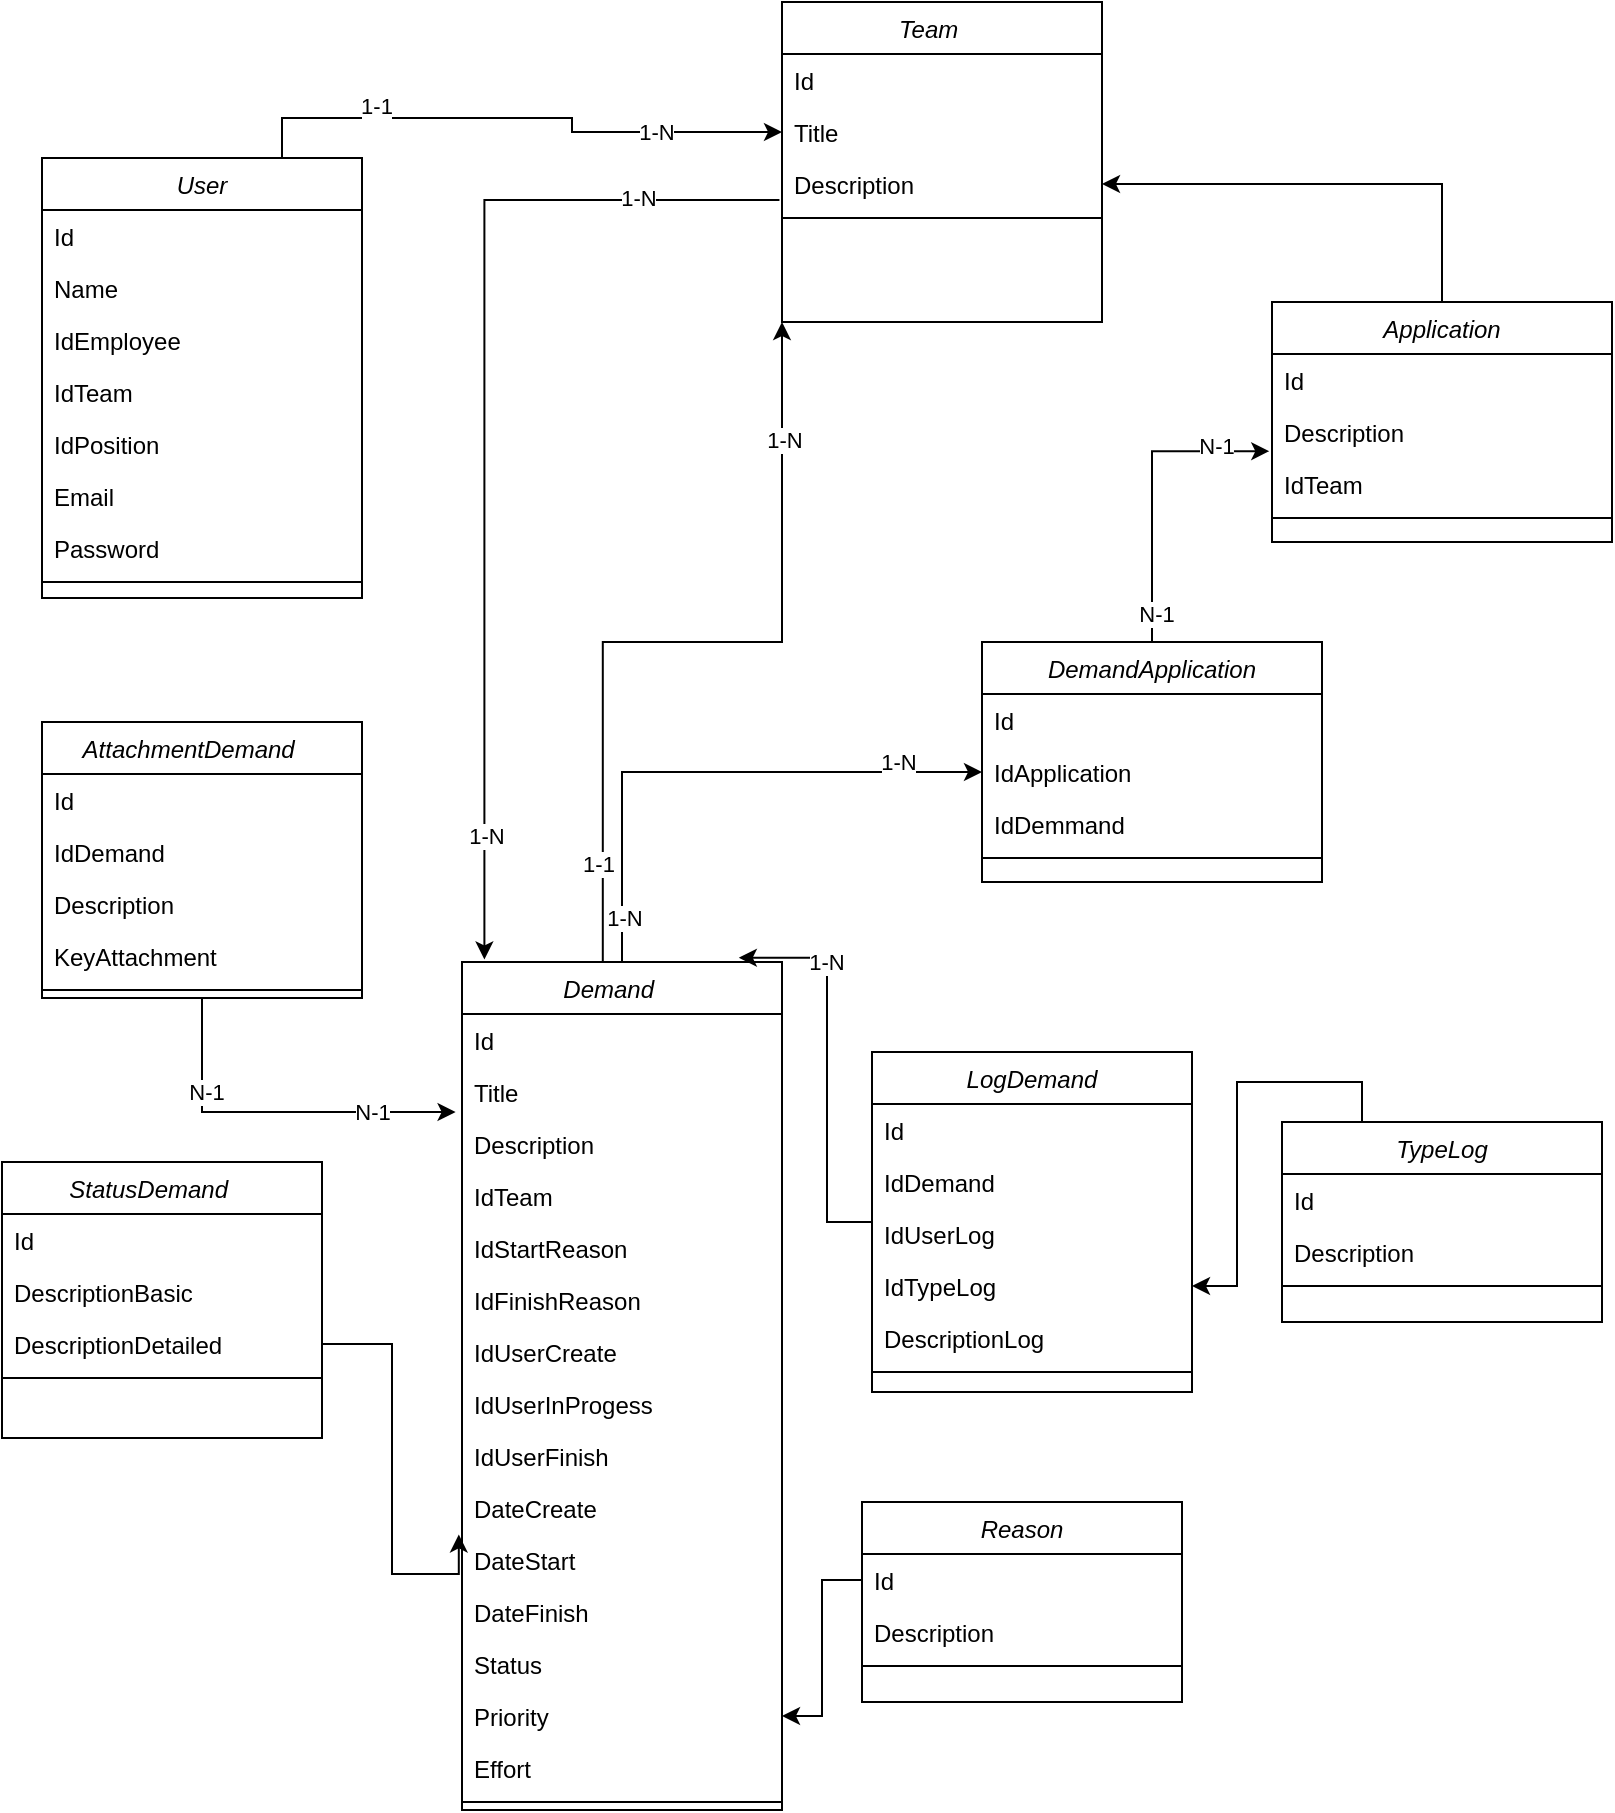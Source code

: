 <mxfile version="26.0.11">
  <diagram id="C5RBs43oDa-KdzZeNtuy" name="Page-1">
    <mxGraphModel dx="1050" dy="1691" grid="1" gridSize="10" guides="1" tooltips="1" connect="1" arrows="1" fold="1" page="1" pageScale="1" pageWidth="827" pageHeight="1169" math="0" shadow="0">
      <root>
        <mxCell id="WIyWlLk6GJQsqaUBKTNV-0" />
        <mxCell id="WIyWlLk6GJQsqaUBKTNV-1" parent="WIyWlLk6GJQsqaUBKTNV-0" />
        <mxCell id="vzSwHbuH826sEkzW75tf-67" style="edgeStyle=orthogonalEdgeStyle;rounded=0;orthogonalLoop=1;jettySize=auto;html=1;exitX=0.44;exitY=0.011;exitDx=0;exitDy=0;exitPerimeter=0;entryX=0;entryY=1;entryDx=0;entryDy=0;" parent="WIyWlLk6GJQsqaUBKTNV-1" source="zkfFHV4jXpPFQw0GAbJ--0" target="vzSwHbuH826sEkzW75tf-47" edge="1">
          <mxGeometry relative="1" as="geometry">
            <mxPoint x="400" y="-260" as="targetPoint" />
            <mxPoint x="250" y="10" as="sourcePoint" />
          </mxGeometry>
        </mxCell>
        <mxCell id="vzSwHbuH826sEkzW75tf-68" value="1-1" style="edgeLabel;html=1;align=center;verticalAlign=middle;resizable=0;points=[];" parent="vzSwHbuH826sEkzW75tf-67" vertex="1" connectable="0">
          <mxGeometry x="-0.741" y="3" relative="1" as="geometry">
            <mxPoint as="offset" />
          </mxGeometry>
        </mxCell>
        <mxCell id="vzSwHbuH826sEkzW75tf-70" value="1-N" style="edgeLabel;html=1;align=center;verticalAlign=middle;resizable=0;points=[];" parent="vzSwHbuH826sEkzW75tf-67" vertex="1" connectable="0">
          <mxGeometry x="0.718" y="-1" relative="1" as="geometry">
            <mxPoint as="offset" />
          </mxGeometry>
        </mxCell>
        <mxCell id="vzSwHbuH826sEkzW75tf-113" style="edgeStyle=orthogonalEdgeStyle;rounded=0;orthogonalLoop=1;jettySize=auto;html=1;entryX=0;entryY=0.5;entryDx=0;entryDy=0;" parent="WIyWlLk6GJQsqaUBKTNV-1" source="zkfFHV4jXpPFQw0GAbJ--0" target="vzSwHbuH826sEkzW75tf-110" edge="1">
          <mxGeometry relative="1" as="geometry" />
        </mxCell>
        <mxCell id="vzSwHbuH826sEkzW75tf-114" value="1-N" style="edgeLabel;html=1;align=center;verticalAlign=middle;resizable=0;points=[];" parent="vzSwHbuH826sEkzW75tf-113" vertex="1" connectable="0">
          <mxGeometry x="0.695" y="5" relative="1" as="geometry">
            <mxPoint as="offset" />
          </mxGeometry>
        </mxCell>
        <mxCell id="vzSwHbuH826sEkzW75tf-115" value="1-N" style="edgeLabel;html=1;align=center;verticalAlign=middle;resizable=0;points=[];" parent="vzSwHbuH826sEkzW75tf-113" vertex="1" connectable="0">
          <mxGeometry x="-0.835" y="-1" relative="1" as="geometry">
            <mxPoint as="offset" />
          </mxGeometry>
        </mxCell>
        <mxCell id="zkfFHV4jXpPFQw0GAbJ--0" value="Demand    " style="swimlane;fontStyle=2;align=center;verticalAlign=top;childLayout=stackLayout;horizontal=1;startSize=26;horizontalStack=0;resizeParent=1;resizeLast=0;collapsible=1;marginBottom=0;rounded=0;shadow=0;strokeWidth=1;" parent="WIyWlLk6GJQsqaUBKTNV-1" vertex="1">
          <mxGeometry x="240" y="90" width="160" height="424" as="geometry">
            <mxRectangle x="20" y="40" width="160" height="26" as="alternateBounds" />
          </mxGeometry>
        </mxCell>
        <mxCell id="zkfFHV4jXpPFQw0GAbJ--1" value="Id" style="text;align=left;verticalAlign=top;spacingLeft=4;spacingRight=4;overflow=hidden;rotatable=0;points=[[0,0.5],[1,0.5]];portConstraint=eastwest;" parent="zkfFHV4jXpPFQw0GAbJ--0" vertex="1">
          <mxGeometry y="26" width="160" height="26" as="geometry" />
        </mxCell>
        <mxCell id="zkfFHV4jXpPFQw0GAbJ--2" value="Title" style="text;align=left;verticalAlign=top;spacingLeft=4;spacingRight=4;overflow=hidden;rotatable=0;points=[[0,0.5],[1,0.5]];portConstraint=eastwest;rounded=0;shadow=0;html=0;" parent="zkfFHV4jXpPFQw0GAbJ--0" vertex="1">
          <mxGeometry y="52" width="160" height="26" as="geometry" />
        </mxCell>
        <mxCell id="vzSwHbuH826sEkzW75tf-3" value="Description" style="text;align=left;verticalAlign=top;spacingLeft=4;spacingRight=4;overflow=hidden;rotatable=0;points=[[0,0.5],[1,0.5]];portConstraint=eastwest;" parent="zkfFHV4jXpPFQw0GAbJ--0" vertex="1">
          <mxGeometry y="78" width="160" height="26" as="geometry" />
        </mxCell>
        <mxCell id="vzSwHbuH826sEkzW75tf-66" value="IdTeam" style="text;align=left;verticalAlign=top;spacingLeft=4;spacingRight=4;overflow=hidden;rotatable=0;points=[[0,0.5],[1,0.5]];portConstraint=eastwest;" parent="zkfFHV4jXpPFQw0GAbJ--0" vertex="1">
          <mxGeometry y="104" width="160" height="26" as="geometry" />
        </mxCell>
        <mxCell id="vzSwHbuH826sEkzW75tf-97" value="IdStartReason&#xa;" style="text;align=left;verticalAlign=top;spacingLeft=4;spacingRight=4;overflow=hidden;rotatable=0;points=[[0,0.5],[1,0.5]];portConstraint=eastwest;" parent="zkfFHV4jXpPFQw0GAbJ--0" vertex="1">
          <mxGeometry y="130" width="160" height="26" as="geometry" />
        </mxCell>
        <mxCell id="vzSwHbuH826sEkzW75tf-99" value="IdFinishReason&#xa;&#xa;" style="text;align=left;verticalAlign=top;spacingLeft=4;spacingRight=4;overflow=hidden;rotatable=0;points=[[0,0.5],[1,0.5]];portConstraint=eastwest;" parent="zkfFHV4jXpPFQw0GAbJ--0" vertex="1">
          <mxGeometry y="156" width="160" height="26" as="geometry" />
        </mxCell>
        <mxCell id="vzSwHbuH826sEkzW75tf-12" value="IdUserCreate" style="text;align=left;verticalAlign=top;spacingLeft=4;spacingRight=4;overflow=hidden;rotatable=0;points=[[0,0.5],[1,0.5]];portConstraint=eastwest;rounded=0;shadow=0;html=0;" parent="zkfFHV4jXpPFQw0GAbJ--0" vertex="1">
          <mxGeometry y="182" width="160" height="26" as="geometry" />
        </mxCell>
        <mxCell id="vzSwHbuH826sEkzW75tf-14" value="IdUserInProgess    " style="text;align=left;verticalAlign=top;spacingLeft=4;spacingRight=4;overflow=hidden;rotatable=0;points=[[0,0.5],[1,0.5]];portConstraint=eastwest;rounded=0;shadow=0;html=0;" parent="zkfFHV4jXpPFQw0GAbJ--0" vertex="1">
          <mxGeometry y="208" width="160" height="26" as="geometry" />
        </mxCell>
        <mxCell id="vzSwHbuH826sEkzW75tf-13" value="IdUserFinish&#xa;    &#xa;" style="text;align=left;verticalAlign=top;spacingLeft=4;spacingRight=4;overflow=hidden;rotatable=0;points=[[0,0.5],[1,0.5]];portConstraint=eastwest;rounded=0;shadow=0;html=0;" parent="zkfFHV4jXpPFQw0GAbJ--0" vertex="1">
          <mxGeometry y="234" width="160" height="26" as="geometry" />
        </mxCell>
        <mxCell id="zkfFHV4jXpPFQw0GAbJ--3" value="DateCreate    " style="text;align=left;verticalAlign=top;spacingLeft=4;spacingRight=4;overflow=hidden;rotatable=0;points=[[0,0.5],[1,0.5]];portConstraint=eastwest;rounded=0;shadow=0;html=0;" parent="zkfFHV4jXpPFQw0GAbJ--0" vertex="1">
          <mxGeometry y="260" width="160" height="26" as="geometry" />
        </mxCell>
        <mxCell id="vzSwHbuH826sEkzW75tf-100" value="DateStart" style="text;align=left;verticalAlign=top;spacingLeft=4;spacingRight=4;overflow=hidden;rotatable=0;points=[[0,0.5],[1,0.5]];portConstraint=eastwest;rounded=0;shadow=0;html=0;" parent="zkfFHV4jXpPFQw0GAbJ--0" vertex="1">
          <mxGeometry y="286" width="160" height="26" as="geometry" />
        </mxCell>
        <mxCell id="zkfFHV4jXpPFQw0GAbJ--5" value="DateFinish    " style="text;align=left;verticalAlign=top;spacingLeft=4;spacingRight=4;overflow=hidden;rotatable=0;points=[[0,0.5],[1,0.5]];portConstraint=eastwest;" parent="zkfFHV4jXpPFQw0GAbJ--0" vertex="1">
          <mxGeometry y="312" width="160" height="26" as="geometry" />
        </mxCell>
        <mxCell id="vzSwHbuH826sEkzW75tf-2" value="Status" style="text;align=left;verticalAlign=top;spacingLeft=4;spacingRight=4;overflow=hidden;rotatable=0;points=[[0,0.5],[1,0.5]];portConstraint=eastwest;" parent="zkfFHV4jXpPFQw0GAbJ--0" vertex="1">
          <mxGeometry y="338" width="160" height="26" as="geometry" />
        </mxCell>
        <mxCell id="vzSwHbuH826sEkzW75tf-46" value="Priority" style="text;align=left;verticalAlign=top;spacingLeft=4;spacingRight=4;overflow=hidden;rotatable=0;points=[[0,0.5],[1,0.5]];portConstraint=eastwest;" parent="zkfFHV4jXpPFQw0GAbJ--0" vertex="1">
          <mxGeometry y="364" width="160" height="26" as="geometry" />
        </mxCell>
        <mxCell id="vzSwHbuH826sEkzW75tf-101" value="Effort    " style="text;align=left;verticalAlign=top;spacingLeft=4;spacingRight=4;overflow=hidden;rotatable=0;points=[[0,0.5],[1,0.5]];portConstraint=eastwest;" parent="zkfFHV4jXpPFQw0GAbJ--0" vertex="1">
          <mxGeometry y="390" width="160" height="26" as="geometry" />
        </mxCell>
        <mxCell id="zkfFHV4jXpPFQw0GAbJ--4" value="" style="line;html=1;strokeWidth=1;align=left;verticalAlign=middle;spacingTop=-1;spacingLeft=3;spacingRight=3;rotatable=0;labelPosition=right;points=[];portConstraint=eastwest;" parent="zkfFHV4jXpPFQw0GAbJ--0" vertex="1">
          <mxGeometry y="416" width="160" height="8" as="geometry" />
        </mxCell>
        <mxCell id="vzSwHbuH826sEkzW75tf-60" style="edgeStyle=orthogonalEdgeStyle;rounded=0;orthogonalLoop=1;jettySize=auto;html=1;exitX=0.75;exitY=0;exitDx=0;exitDy=0;entryX=0;entryY=0.5;entryDx=0;entryDy=0;" parent="WIyWlLk6GJQsqaUBKTNV-1" source="vzSwHbuH826sEkzW75tf-4" target="vzSwHbuH826sEkzW75tf-49" edge="1">
          <mxGeometry relative="1" as="geometry">
            <mxPoint x="430" y="-280" as="targetPoint" />
          </mxGeometry>
        </mxCell>
        <mxCell id="vzSwHbuH826sEkzW75tf-61" value="1-1&lt;div&gt;&lt;br&gt;&lt;/div&gt;" style="edgeLabel;html=1;align=center;verticalAlign=middle;resizable=0;points=[];" parent="vzSwHbuH826sEkzW75tf-60" vertex="1" connectable="0">
          <mxGeometry x="-0.526" y="-1" relative="1" as="geometry">
            <mxPoint x="1" as="offset" />
          </mxGeometry>
        </mxCell>
        <mxCell id="vzSwHbuH826sEkzW75tf-64" value="1&lt;span style=&quot;background-color: light-dark(#ffffff, var(--ge-dark-color, #121212)); color: light-dark(rgb(0, 0, 0), rgb(255, 255, 255));&quot;&gt;-N&lt;/span&gt;" style="edgeLabel;html=1;align=center;verticalAlign=middle;resizable=0;points=[];" parent="vzSwHbuH826sEkzW75tf-60" vertex="1" connectable="0">
          <mxGeometry x="0.544" relative="1" as="geometry">
            <mxPoint as="offset" />
          </mxGeometry>
        </mxCell>
        <mxCell id="vzSwHbuH826sEkzW75tf-4" value="User" style="swimlane;fontStyle=2;align=center;verticalAlign=top;childLayout=stackLayout;horizontal=1;startSize=26;horizontalStack=0;resizeParent=1;resizeLast=0;collapsible=1;marginBottom=0;rounded=0;shadow=0;strokeWidth=1;" parent="WIyWlLk6GJQsqaUBKTNV-1" vertex="1">
          <mxGeometry x="30" y="-312" width="160" height="220" as="geometry">
            <mxRectangle x="20" y="40" width="160" height="26" as="alternateBounds" />
          </mxGeometry>
        </mxCell>
        <mxCell id="vzSwHbuH826sEkzW75tf-5" value="Id" style="text;align=left;verticalAlign=top;spacingLeft=4;spacingRight=4;overflow=hidden;rotatable=0;points=[[0,0.5],[1,0.5]];portConstraint=eastwest;" parent="vzSwHbuH826sEkzW75tf-4" vertex="1">
          <mxGeometry y="26" width="160" height="26" as="geometry" />
        </mxCell>
        <mxCell id="vzSwHbuH826sEkzW75tf-6" value="Name" style="text;align=left;verticalAlign=top;spacingLeft=4;spacingRight=4;overflow=hidden;rotatable=0;points=[[0,0.5],[1,0.5]];portConstraint=eastwest;rounded=0;shadow=0;html=0;" parent="vzSwHbuH826sEkzW75tf-4" vertex="1">
          <mxGeometry y="52" width="160" height="26" as="geometry" />
        </mxCell>
        <mxCell id="vzSwHbuH826sEkzW75tf-7" value="IdEmployee" style="text;align=left;verticalAlign=top;spacingLeft=4;spacingRight=4;overflow=hidden;rotatable=0;points=[[0,0.5],[1,0.5]];portConstraint=eastwest;rounded=0;shadow=0;html=0;" parent="vzSwHbuH826sEkzW75tf-4" vertex="1">
          <mxGeometry y="78" width="160" height="26" as="geometry" />
        </mxCell>
        <mxCell id="vzSwHbuH826sEkzW75tf-59" value="IdTeam    " style="text;align=left;verticalAlign=top;spacingLeft=4;spacingRight=4;overflow=hidden;rotatable=0;points=[[0,0.5],[1,0.5]];portConstraint=eastwest;rounded=0;shadow=0;html=0;" parent="vzSwHbuH826sEkzW75tf-4" vertex="1">
          <mxGeometry y="104" width="160" height="26" as="geometry" />
        </mxCell>
        <mxCell id="vzSwHbuH826sEkzW75tf-8" value="IdPosition    " style="text;align=left;verticalAlign=top;spacingLeft=4;spacingRight=4;overflow=hidden;rotatable=0;points=[[0,0.5],[1,0.5]];portConstraint=eastwest;" parent="vzSwHbuH826sEkzW75tf-4" vertex="1">
          <mxGeometry y="130" width="160" height="26" as="geometry" />
        </mxCell>
        <mxCell id="vzSwHbuH826sEkzW75tf-9" value="Email    " style="text;align=left;verticalAlign=top;spacingLeft=4;spacingRight=4;overflow=hidden;rotatable=0;points=[[0,0.5],[1,0.5]];portConstraint=eastwest;" parent="vzSwHbuH826sEkzW75tf-4" vertex="1">
          <mxGeometry y="156" width="160" height="26" as="geometry" />
        </mxCell>
        <mxCell id="vzSwHbuH826sEkzW75tf-10" value="Password" style="text;align=left;verticalAlign=top;spacingLeft=4;spacingRight=4;overflow=hidden;rotatable=0;points=[[0,0.5],[1,0.5]];portConstraint=eastwest;" parent="vzSwHbuH826sEkzW75tf-4" vertex="1">
          <mxGeometry y="182" width="160" height="26" as="geometry" />
        </mxCell>
        <mxCell id="vzSwHbuH826sEkzW75tf-11" value="" style="line;html=1;strokeWidth=1;align=left;verticalAlign=middle;spacingTop=-1;spacingLeft=3;spacingRight=3;rotatable=0;labelPosition=right;points=[];portConstraint=eastwest;" parent="vzSwHbuH826sEkzW75tf-4" vertex="1">
          <mxGeometry y="208" width="160" height="8" as="geometry" />
        </mxCell>
        <mxCell id="vzSwHbuH826sEkzW75tf-20" value="LogDemand&#xa;" style="swimlane;fontStyle=2;align=center;verticalAlign=top;childLayout=stackLayout;horizontal=1;startSize=26;horizontalStack=0;resizeParent=1;resizeLast=0;collapsible=1;marginBottom=0;rounded=0;shadow=0;strokeWidth=1;" parent="WIyWlLk6GJQsqaUBKTNV-1" vertex="1">
          <mxGeometry x="445" y="135" width="160" height="170" as="geometry">
            <mxRectangle x="20" y="40" width="160" height="26" as="alternateBounds" />
          </mxGeometry>
        </mxCell>
        <mxCell id="vzSwHbuH826sEkzW75tf-21" value="Id" style="text;align=left;verticalAlign=top;spacingLeft=4;spacingRight=4;overflow=hidden;rotatable=0;points=[[0,0.5],[1,0.5]];portConstraint=eastwest;" parent="vzSwHbuH826sEkzW75tf-20" vertex="1">
          <mxGeometry y="26" width="160" height="26" as="geometry" />
        </mxCell>
        <mxCell id="vzSwHbuH826sEkzW75tf-22" value="IdDemand&#xa;" style="text;align=left;verticalAlign=top;spacingLeft=4;spacingRight=4;overflow=hidden;rotatable=0;points=[[0,0.5],[1,0.5]];portConstraint=eastwest;rounded=0;shadow=0;html=0;" parent="vzSwHbuH826sEkzW75tf-20" vertex="1">
          <mxGeometry y="52" width="160" height="26" as="geometry" />
        </mxCell>
        <mxCell id="vzSwHbuH826sEkzW75tf-24" value="IdUserLog    &#xa;" style="text;align=left;verticalAlign=top;spacingLeft=4;spacingRight=4;overflow=hidden;rotatable=0;points=[[0,0.5],[1,0.5]];portConstraint=eastwest;rounded=0;shadow=0;html=0;" parent="vzSwHbuH826sEkzW75tf-20" vertex="1">
          <mxGeometry y="78" width="160" height="26" as="geometry" />
        </mxCell>
        <mxCell id="vzSwHbuH826sEkzW75tf-25" value="IdTypeLog    " style="text;align=left;verticalAlign=top;spacingLeft=4;spacingRight=4;overflow=hidden;rotatable=0;points=[[0,0.5],[1,0.5]];portConstraint=eastwest;rounded=0;shadow=0;html=0;" parent="vzSwHbuH826sEkzW75tf-20" vertex="1">
          <mxGeometry y="104" width="160" height="26" as="geometry" />
        </mxCell>
        <mxCell id="vzSwHbuH826sEkzW75tf-26" value="DescriptionLog&#xa;    &#xa;" style="text;align=left;verticalAlign=top;spacingLeft=4;spacingRight=4;overflow=hidden;rotatable=0;points=[[0,0.5],[1,0.5]];portConstraint=eastwest;rounded=0;shadow=0;html=0;" parent="vzSwHbuH826sEkzW75tf-20" vertex="1">
          <mxGeometry y="130" width="160" height="26" as="geometry" />
        </mxCell>
        <mxCell id="vzSwHbuH826sEkzW75tf-30" value="" style="line;html=1;strokeWidth=1;align=left;verticalAlign=middle;spacingTop=-1;spacingLeft=3;spacingRight=3;rotatable=0;labelPosition=right;points=[];portConstraint=eastwest;" parent="vzSwHbuH826sEkzW75tf-20" vertex="1">
          <mxGeometry y="156" width="160" height="8" as="geometry" />
        </mxCell>
        <mxCell id="vzSwHbuH826sEkzW75tf-33" style="edgeStyle=orthogonalEdgeStyle;rounded=0;orthogonalLoop=1;jettySize=auto;html=1;entryX=0.865;entryY=-0.005;entryDx=0;entryDy=0;entryPerimeter=0;" parent="WIyWlLk6GJQsqaUBKTNV-1" source="vzSwHbuH826sEkzW75tf-20" target="zkfFHV4jXpPFQw0GAbJ--0" edge="1">
          <mxGeometry relative="1" as="geometry" />
        </mxCell>
        <mxCell id="vzSwHbuH826sEkzW75tf-34" value="1-N" style="edgeLabel;html=1;align=center;verticalAlign=middle;resizable=0;points=[];" parent="vzSwHbuH826sEkzW75tf-33" vertex="1" connectable="0">
          <mxGeometry x="0.573" y="2" relative="1" as="geometry">
            <mxPoint x="1" as="offset" />
          </mxGeometry>
        </mxCell>
        <mxCell id="vzSwHbuH826sEkzW75tf-45" style="edgeStyle=orthogonalEdgeStyle;rounded=0;orthogonalLoop=1;jettySize=auto;html=1;exitX=0.25;exitY=0;exitDx=0;exitDy=0;entryX=1;entryY=0.5;entryDx=0;entryDy=0;" parent="WIyWlLk6GJQsqaUBKTNV-1" source="vzSwHbuH826sEkzW75tf-35" target="vzSwHbuH826sEkzW75tf-25" edge="1">
          <mxGeometry relative="1" as="geometry" />
        </mxCell>
        <mxCell id="vzSwHbuH826sEkzW75tf-35" value="TypeLog&#xa;&#xa;" style="swimlane;fontStyle=2;align=center;verticalAlign=top;childLayout=stackLayout;horizontal=1;startSize=26;horizontalStack=0;resizeParent=1;resizeLast=0;collapsible=1;marginBottom=0;rounded=0;shadow=0;strokeWidth=1;" parent="WIyWlLk6GJQsqaUBKTNV-1" vertex="1">
          <mxGeometry x="650" y="170" width="160" height="100" as="geometry">
            <mxRectangle x="20" y="40" width="160" height="26" as="alternateBounds" />
          </mxGeometry>
        </mxCell>
        <mxCell id="vzSwHbuH826sEkzW75tf-36" value="Id" style="text;align=left;verticalAlign=top;spacingLeft=4;spacingRight=4;overflow=hidden;rotatable=0;points=[[0,0.5],[1,0.5]];portConstraint=eastwest;" parent="vzSwHbuH826sEkzW75tf-35" vertex="1">
          <mxGeometry y="26" width="160" height="26" as="geometry" />
        </mxCell>
        <mxCell id="vzSwHbuH826sEkzW75tf-37" value="Description" style="text;align=left;verticalAlign=top;spacingLeft=4;spacingRight=4;overflow=hidden;rotatable=0;points=[[0,0.5],[1,0.5]];portConstraint=eastwest;rounded=0;shadow=0;html=0;" parent="vzSwHbuH826sEkzW75tf-35" vertex="1">
          <mxGeometry y="52" width="160" height="26" as="geometry" />
        </mxCell>
        <mxCell id="vzSwHbuH826sEkzW75tf-41" value="" style="line;html=1;strokeWidth=1;align=left;verticalAlign=middle;spacingTop=-1;spacingLeft=3;spacingRight=3;rotatable=0;labelPosition=right;points=[];portConstraint=eastwest;" parent="vzSwHbuH826sEkzW75tf-35" vertex="1">
          <mxGeometry y="78" width="160" height="8" as="geometry" />
        </mxCell>
        <mxCell id="vzSwHbuH826sEkzW75tf-47" value="Team    " style="swimlane;fontStyle=2;align=center;verticalAlign=top;childLayout=stackLayout;horizontal=1;startSize=26;horizontalStack=0;resizeParent=1;resizeLast=0;collapsible=1;marginBottom=0;rounded=0;shadow=0;strokeWidth=1;" parent="WIyWlLk6GJQsqaUBKTNV-1" vertex="1">
          <mxGeometry x="400" y="-390" width="160" height="160" as="geometry">
            <mxRectangle x="20" y="40" width="160" height="26" as="alternateBounds" />
          </mxGeometry>
        </mxCell>
        <mxCell id="vzSwHbuH826sEkzW75tf-48" value="Id" style="text;align=left;verticalAlign=top;spacingLeft=4;spacingRight=4;overflow=hidden;rotatable=0;points=[[0,0.5],[1,0.5]];portConstraint=eastwest;" parent="vzSwHbuH826sEkzW75tf-47" vertex="1">
          <mxGeometry y="26" width="160" height="26" as="geometry" />
        </mxCell>
        <mxCell id="vzSwHbuH826sEkzW75tf-49" value="Title" style="text;align=left;verticalAlign=top;spacingLeft=4;spacingRight=4;overflow=hidden;rotatable=0;points=[[0,0.5],[1,0.5]];portConstraint=eastwest;rounded=0;shadow=0;html=0;" parent="vzSwHbuH826sEkzW75tf-47" vertex="1">
          <mxGeometry y="52" width="160" height="26" as="geometry" />
        </mxCell>
        <mxCell id="vzSwHbuH826sEkzW75tf-50" value="Description" style="text;align=left;verticalAlign=top;spacingLeft=4;spacingRight=4;overflow=hidden;rotatable=0;points=[[0,0.5],[1,0.5]];portConstraint=eastwest;" parent="vzSwHbuH826sEkzW75tf-47" vertex="1">
          <mxGeometry y="78" width="160" height="26" as="geometry" />
        </mxCell>
        <mxCell id="vzSwHbuH826sEkzW75tf-58" value="" style="line;html=1;strokeWidth=1;align=left;verticalAlign=middle;spacingTop=-1;spacingLeft=3;spacingRight=3;rotatable=0;labelPosition=right;points=[];portConstraint=eastwest;" parent="vzSwHbuH826sEkzW75tf-47" vertex="1">
          <mxGeometry y="104" width="160" height="8" as="geometry" />
        </mxCell>
        <mxCell id="vzSwHbuH826sEkzW75tf-75" value="AttachmentDemand    " style="swimlane;fontStyle=2;align=center;verticalAlign=top;childLayout=stackLayout;horizontal=1;startSize=26;horizontalStack=0;resizeParent=1;resizeLast=0;collapsible=1;marginBottom=0;rounded=0;shadow=0;strokeWidth=1;" parent="WIyWlLk6GJQsqaUBKTNV-1" vertex="1">
          <mxGeometry x="30" y="-30" width="160" height="138" as="geometry">
            <mxRectangle x="20" y="40" width="160" height="26" as="alternateBounds" />
          </mxGeometry>
        </mxCell>
        <mxCell id="vzSwHbuH826sEkzW75tf-76" value="Id" style="text;align=left;verticalAlign=top;spacingLeft=4;spacingRight=4;overflow=hidden;rotatable=0;points=[[0,0.5],[1,0.5]];portConstraint=eastwest;" parent="vzSwHbuH826sEkzW75tf-75" vertex="1">
          <mxGeometry y="26" width="160" height="26" as="geometry" />
        </mxCell>
        <mxCell id="vzSwHbuH826sEkzW75tf-80" value="IdDemand&#xa;" style="text;align=left;verticalAlign=top;spacingLeft=4;spacingRight=4;overflow=hidden;rotatable=0;points=[[0,0.5],[1,0.5]];portConstraint=eastwest;rounded=0;shadow=0;html=0;" parent="vzSwHbuH826sEkzW75tf-75" vertex="1">
          <mxGeometry y="52" width="160" height="26" as="geometry" />
        </mxCell>
        <mxCell id="vzSwHbuH826sEkzW75tf-77" value="Description" style="text;align=left;verticalAlign=top;spacingLeft=4;spacingRight=4;overflow=hidden;rotatable=0;points=[[0,0.5],[1,0.5]];portConstraint=eastwest;rounded=0;shadow=0;html=0;" parent="vzSwHbuH826sEkzW75tf-75" vertex="1">
          <mxGeometry y="78" width="160" height="26" as="geometry" />
        </mxCell>
        <mxCell id="vzSwHbuH826sEkzW75tf-79" value="KeyAttachment" style="text;align=left;verticalAlign=top;spacingLeft=4;spacingRight=4;overflow=hidden;rotatable=0;points=[[0,0.5],[1,0.5]];portConstraint=eastwest;rounded=0;shadow=0;html=0;" parent="vzSwHbuH826sEkzW75tf-75" vertex="1">
          <mxGeometry y="104" width="160" height="26" as="geometry" />
        </mxCell>
        <mxCell id="vzSwHbuH826sEkzW75tf-78" value="" style="line;html=1;strokeWidth=1;align=left;verticalAlign=middle;spacingTop=-1;spacingLeft=3;spacingRight=3;rotatable=0;labelPosition=right;points=[];portConstraint=eastwest;" parent="vzSwHbuH826sEkzW75tf-75" vertex="1">
          <mxGeometry y="130" width="160" height="8" as="geometry" />
        </mxCell>
        <mxCell id="vzSwHbuH826sEkzW75tf-81" style="edgeStyle=orthogonalEdgeStyle;rounded=0;orthogonalLoop=1;jettySize=auto;html=1;entryX=-0.02;entryY=-0.115;entryDx=0;entryDy=0;entryPerimeter=0;" parent="WIyWlLk6GJQsqaUBKTNV-1" source="vzSwHbuH826sEkzW75tf-75" target="vzSwHbuH826sEkzW75tf-3" edge="1">
          <mxGeometry relative="1" as="geometry" />
        </mxCell>
        <mxCell id="vzSwHbuH826sEkzW75tf-83" value="N-1" style="edgeLabel;html=1;align=center;verticalAlign=middle;resizable=0;points=[];" parent="vzSwHbuH826sEkzW75tf-81" vertex="1" connectable="0">
          <mxGeometry x="-0.488" y="2" relative="1" as="geometry">
            <mxPoint as="offset" />
          </mxGeometry>
        </mxCell>
        <mxCell id="vzSwHbuH826sEkzW75tf-84" value="N&lt;span style=&quot;background-color: light-dark(#ffffff, var(--ge-dark-color, #121212)); color: light-dark(rgb(0, 0, 0), rgb(255, 255, 255));&quot;&gt;-1&lt;/span&gt;" style="edgeLabel;html=1;align=center;verticalAlign=middle;resizable=0;points=[];" parent="vzSwHbuH826sEkzW75tf-81" vertex="1" connectable="0">
          <mxGeometry x="0.542" relative="1" as="geometry">
            <mxPoint as="offset" />
          </mxGeometry>
        </mxCell>
        <mxCell id="vzSwHbuH826sEkzW75tf-16" style="edgeStyle=orthogonalEdgeStyle;rounded=0;orthogonalLoop=1;jettySize=auto;html=1;exitX=-0.008;exitY=0.808;exitDx=0;exitDy=0;entryX=0.07;entryY=-0.003;entryDx=0;entryDy=0;entryPerimeter=0;exitPerimeter=0;" parent="WIyWlLk6GJQsqaUBKTNV-1" source="vzSwHbuH826sEkzW75tf-50" target="zkfFHV4jXpPFQw0GAbJ--0" edge="1">
          <mxGeometry relative="1" as="geometry">
            <mxPoint x="220" y="-350" as="sourcePoint" />
            <mxPoint x="260" y="50" as="targetPoint" />
          </mxGeometry>
        </mxCell>
        <mxCell id="vzSwHbuH826sEkzW75tf-18" value="1-N" style="edgeLabel;html=1;align=center;verticalAlign=middle;resizable=0;points=[];" parent="vzSwHbuH826sEkzW75tf-16" vertex="1" connectable="0">
          <mxGeometry x="-0.73" y="-1" relative="1" as="geometry">
            <mxPoint as="offset" />
          </mxGeometry>
        </mxCell>
        <mxCell id="vzSwHbuH826sEkzW75tf-19" value="1&lt;span style=&quot;background-color: light-dark(#ffffff, var(--ge-dark-color, #121212)); color: light-dark(rgb(0, 0, 0), rgb(255, 255, 255));&quot;&gt;-N&lt;/span&gt;" style="edgeLabel;html=1;align=center;verticalAlign=middle;resizable=0;points=[];" parent="vzSwHbuH826sEkzW75tf-16" vertex="1" connectable="0">
          <mxGeometry x="0.765" y="1" relative="1" as="geometry">
            <mxPoint as="offset" />
          </mxGeometry>
        </mxCell>
        <mxCell id="vzSwHbuH826sEkzW75tf-85" value="StatusDemand    " style="swimlane;fontStyle=2;align=center;verticalAlign=top;childLayout=stackLayout;horizontal=1;startSize=26;horizontalStack=0;resizeParent=1;resizeLast=0;collapsible=1;marginBottom=0;rounded=0;shadow=0;strokeWidth=1;" parent="WIyWlLk6GJQsqaUBKTNV-1" vertex="1">
          <mxGeometry x="10" y="190" width="160" height="138" as="geometry">
            <mxRectangle x="20" y="40" width="160" height="26" as="alternateBounds" />
          </mxGeometry>
        </mxCell>
        <mxCell id="vzSwHbuH826sEkzW75tf-86" value="Id" style="text;align=left;verticalAlign=top;spacingLeft=4;spacingRight=4;overflow=hidden;rotatable=0;points=[[0,0.5],[1,0.5]];portConstraint=eastwest;" parent="vzSwHbuH826sEkzW75tf-85" vertex="1">
          <mxGeometry y="26" width="160" height="26" as="geometry" />
        </mxCell>
        <mxCell id="vzSwHbuH826sEkzW75tf-88" value="DescriptionBasic    " style="text;align=left;verticalAlign=top;spacingLeft=4;spacingRight=4;overflow=hidden;rotatable=0;points=[[0,0.5],[1,0.5]];portConstraint=eastwest;rounded=0;shadow=0;html=0;" parent="vzSwHbuH826sEkzW75tf-85" vertex="1">
          <mxGeometry y="52" width="160" height="26" as="geometry" />
        </mxCell>
        <mxCell id="vzSwHbuH826sEkzW75tf-91" value="DescriptionDetailed  " style="text;align=left;verticalAlign=top;spacingLeft=4;spacingRight=4;overflow=hidden;rotatable=0;points=[[0,0.5],[1,0.5]];portConstraint=eastwest;rounded=0;shadow=0;html=0;" parent="vzSwHbuH826sEkzW75tf-85" vertex="1">
          <mxGeometry y="78" width="160" height="26" as="geometry" />
        </mxCell>
        <mxCell id="vzSwHbuH826sEkzW75tf-90" value="" style="line;html=1;strokeWidth=1;align=left;verticalAlign=middle;spacingTop=-1;spacingLeft=3;spacingRight=3;rotatable=0;labelPosition=right;points=[];portConstraint=eastwest;" parent="vzSwHbuH826sEkzW75tf-85" vertex="1">
          <mxGeometry y="104" width="160" height="8" as="geometry" />
        </mxCell>
        <mxCell id="vzSwHbuH826sEkzW75tf-92" style="edgeStyle=orthogonalEdgeStyle;rounded=0;orthogonalLoop=1;jettySize=auto;html=1;entryX=-0.01;entryY=1.008;entryDx=0;entryDy=0;entryPerimeter=0;" parent="WIyWlLk6GJQsqaUBKTNV-1" source="vzSwHbuH826sEkzW75tf-91" target="zkfFHV4jXpPFQw0GAbJ--3" edge="1">
          <mxGeometry relative="1" as="geometry" />
        </mxCell>
        <mxCell id="vzSwHbuH826sEkzW75tf-93" value="Reason" style="swimlane;fontStyle=2;align=center;verticalAlign=top;childLayout=stackLayout;horizontal=1;startSize=26;horizontalStack=0;resizeParent=1;resizeLast=0;collapsible=1;marginBottom=0;rounded=0;shadow=0;strokeWidth=1;" parent="WIyWlLk6GJQsqaUBKTNV-1" vertex="1">
          <mxGeometry x="440" y="360" width="160" height="100" as="geometry">
            <mxRectangle x="20" y="40" width="160" height="26" as="alternateBounds" />
          </mxGeometry>
        </mxCell>
        <mxCell id="vzSwHbuH826sEkzW75tf-94" value="Id" style="text;align=left;verticalAlign=top;spacingLeft=4;spacingRight=4;overflow=hidden;rotatable=0;points=[[0,0.5],[1,0.5]];portConstraint=eastwest;" parent="vzSwHbuH826sEkzW75tf-93" vertex="1">
          <mxGeometry y="26" width="160" height="26" as="geometry" />
        </mxCell>
        <mxCell id="vzSwHbuH826sEkzW75tf-95" value="Description" style="text;align=left;verticalAlign=top;spacingLeft=4;spacingRight=4;overflow=hidden;rotatable=0;points=[[0,0.5],[1,0.5]];portConstraint=eastwest;rounded=0;shadow=0;html=0;" parent="vzSwHbuH826sEkzW75tf-93" vertex="1">
          <mxGeometry y="52" width="160" height="26" as="geometry" />
        </mxCell>
        <mxCell id="vzSwHbuH826sEkzW75tf-96" value="" style="line;html=1;strokeWidth=1;align=left;verticalAlign=middle;spacingTop=-1;spacingLeft=3;spacingRight=3;rotatable=0;labelPosition=right;points=[];portConstraint=eastwest;" parent="vzSwHbuH826sEkzW75tf-93" vertex="1">
          <mxGeometry y="78" width="160" height="8" as="geometry" />
        </mxCell>
        <mxCell id="vzSwHbuH826sEkzW75tf-98" style="edgeStyle=orthogonalEdgeStyle;rounded=0;orthogonalLoop=1;jettySize=auto;html=1;exitX=0;exitY=0.5;exitDx=0;exitDy=0;entryX=1;entryY=0.5;entryDx=0;entryDy=0;" parent="WIyWlLk6GJQsqaUBKTNV-1" source="vzSwHbuH826sEkzW75tf-94" target="vzSwHbuH826sEkzW75tf-46" edge="1">
          <mxGeometry relative="1" as="geometry" />
        </mxCell>
        <mxCell id="vzSwHbuH826sEkzW75tf-107" style="edgeStyle=orthogonalEdgeStyle;rounded=0;orthogonalLoop=1;jettySize=auto;html=1;entryX=1;entryY=0.5;entryDx=0;entryDy=0;" parent="WIyWlLk6GJQsqaUBKTNV-1" source="vzSwHbuH826sEkzW75tf-102" target="vzSwHbuH826sEkzW75tf-50" edge="1">
          <mxGeometry relative="1" as="geometry" />
        </mxCell>
        <mxCell id="vzSwHbuH826sEkzW75tf-102" value="Application&#xa;" style="swimlane;fontStyle=2;align=center;verticalAlign=top;childLayout=stackLayout;horizontal=1;startSize=26;horizontalStack=0;resizeParent=1;resizeLast=0;collapsible=1;marginBottom=0;rounded=0;shadow=0;strokeWidth=1;" parent="WIyWlLk6GJQsqaUBKTNV-1" vertex="1">
          <mxGeometry x="645" y="-240" width="170" height="120" as="geometry">
            <mxRectangle x="20" y="40" width="160" height="26" as="alternateBounds" />
          </mxGeometry>
        </mxCell>
        <mxCell id="vzSwHbuH826sEkzW75tf-103" value="Id" style="text;align=left;verticalAlign=top;spacingLeft=4;spacingRight=4;overflow=hidden;rotatable=0;points=[[0,0.5],[1,0.5]];portConstraint=eastwest;" parent="vzSwHbuH826sEkzW75tf-102" vertex="1">
          <mxGeometry y="26" width="170" height="26" as="geometry" />
        </mxCell>
        <mxCell id="vzSwHbuH826sEkzW75tf-104" value="Description" style="text;align=left;verticalAlign=top;spacingLeft=4;spacingRight=4;overflow=hidden;rotatable=0;points=[[0,0.5],[1,0.5]];portConstraint=eastwest;rounded=0;shadow=0;html=0;" parent="vzSwHbuH826sEkzW75tf-102" vertex="1">
          <mxGeometry y="52" width="170" height="26" as="geometry" />
        </mxCell>
        <mxCell id="vzSwHbuH826sEkzW75tf-106" value="IdTeam" style="text;align=left;verticalAlign=top;spacingLeft=4;spacingRight=4;overflow=hidden;rotatable=0;points=[[0,0.5],[1,0.5]];portConstraint=eastwest;rounded=0;shadow=0;html=0;" parent="vzSwHbuH826sEkzW75tf-102" vertex="1">
          <mxGeometry y="78" width="170" height="26" as="geometry" />
        </mxCell>
        <mxCell id="vzSwHbuH826sEkzW75tf-105" value="" style="line;html=1;strokeWidth=1;align=left;verticalAlign=middle;spacingTop=-1;spacingLeft=3;spacingRight=3;rotatable=0;labelPosition=right;points=[];portConstraint=eastwest;" parent="vzSwHbuH826sEkzW75tf-102" vertex="1">
          <mxGeometry y="104" width="170" height="8" as="geometry" />
        </mxCell>
        <mxCell id="vzSwHbuH826sEkzW75tf-108" value="DemandApplication&#xa;&#xa;" style="swimlane;fontStyle=2;align=center;verticalAlign=top;childLayout=stackLayout;horizontal=1;startSize=26;horizontalStack=0;resizeParent=1;resizeLast=0;collapsible=1;marginBottom=0;rounded=0;shadow=0;strokeWidth=1;" parent="WIyWlLk6GJQsqaUBKTNV-1" vertex="1">
          <mxGeometry x="500" y="-70" width="170" height="120" as="geometry">
            <mxRectangle x="20" y="40" width="160" height="26" as="alternateBounds" />
          </mxGeometry>
        </mxCell>
        <mxCell id="vzSwHbuH826sEkzW75tf-109" value="Id" style="text;align=left;verticalAlign=top;spacingLeft=4;spacingRight=4;overflow=hidden;rotatable=0;points=[[0,0.5],[1,0.5]];portConstraint=eastwest;" parent="vzSwHbuH826sEkzW75tf-108" vertex="1">
          <mxGeometry y="26" width="170" height="26" as="geometry" />
        </mxCell>
        <mxCell id="vzSwHbuH826sEkzW75tf-110" value="IdApplication    " style="text;align=left;verticalAlign=top;spacingLeft=4;spacingRight=4;overflow=hidden;rotatable=0;points=[[0,0.5],[1,0.5]];portConstraint=eastwest;rounded=0;shadow=0;html=0;" parent="vzSwHbuH826sEkzW75tf-108" vertex="1">
          <mxGeometry y="52" width="170" height="26" as="geometry" />
        </mxCell>
        <mxCell id="vzSwHbuH826sEkzW75tf-111" value="IdDemmand" style="text;align=left;verticalAlign=top;spacingLeft=4;spacingRight=4;overflow=hidden;rotatable=0;points=[[0,0.5],[1,0.5]];portConstraint=eastwest;rounded=0;shadow=0;html=0;" parent="vzSwHbuH826sEkzW75tf-108" vertex="1">
          <mxGeometry y="78" width="170" height="26" as="geometry" />
        </mxCell>
        <mxCell id="vzSwHbuH826sEkzW75tf-112" value="" style="line;html=1;strokeWidth=1;align=left;verticalAlign=middle;spacingTop=-1;spacingLeft=3;spacingRight=3;rotatable=0;labelPosition=right;points=[];portConstraint=eastwest;" parent="vzSwHbuH826sEkzW75tf-108" vertex="1">
          <mxGeometry y="104" width="170" height="8" as="geometry" />
        </mxCell>
        <mxCell id="vzSwHbuH826sEkzW75tf-116" style="edgeStyle=orthogonalEdgeStyle;rounded=0;orthogonalLoop=1;jettySize=auto;html=1;entryX=-0.008;entryY=-0.131;entryDx=0;entryDy=0;entryPerimeter=0;" parent="WIyWlLk6GJQsqaUBKTNV-1" source="vzSwHbuH826sEkzW75tf-108" target="vzSwHbuH826sEkzW75tf-106" edge="1">
          <mxGeometry relative="1" as="geometry" />
        </mxCell>
        <mxCell id="vzSwHbuH826sEkzW75tf-117" value="N-1" style="edgeLabel;html=1;align=center;verticalAlign=middle;resizable=0;points=[];" parent="vzSwHbuH826sEkzW75tf-116" vertex="1" connectable="0">
          <mxGeometry x="-0.817" y="-2" relative="1" as="geometry">
            <mxPoint as="offset" />
          </mxGeometry>
        </mxCell>
        <mxCell id="vzSwHbuH826sEkzW75tf-118" value="N&lt;span style=&quot;background-color: light-dark(#ffffff, var(--ge-dark-color, #121212)); color: light-dark(rgb(0, 0, 0), rgb(255, 255, 255));&quot;&gt;-1&lt;/span&gt;" style="edgeLabel;html=1;align=center;verticalAlign=middle;resizable=0;points=[];" parent="vzSwHbuH826sEkzW75tf-116" vertex="1" connectable="0">
          <mxGeometry x="0.658" y="3" relative="1" as="geometry">
            <mxPoint as="offset" />
          </mxGeometry>
        </mxCell>
      </root>
    </mxGraphModel>
  </diagram>
</mxfile>

